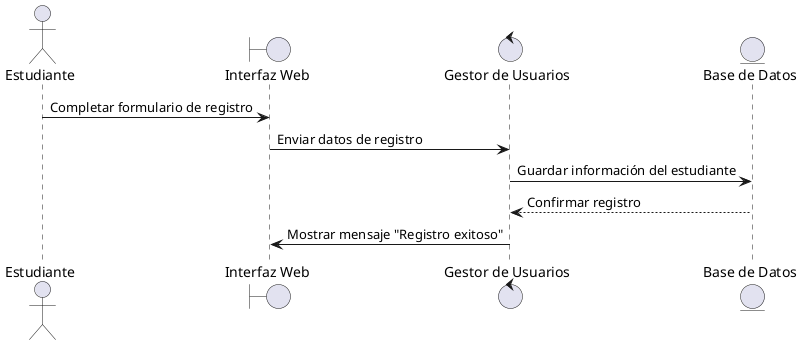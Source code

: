 @startuml 'Registro Plataforma'
actor Estudiante
boundary "Interfaz Web" as UI
control "Gestor de Usuarios" as GU
entity "Base de Datos" as DB

Estudiante -> UI: Completar formulario de registro
UI -> GU: Enviar datos de registro
GU -> DB: Guardar información del estudiante
DB --> GU: Confirmar registro
GU -> UI: Mostrar mensaje "Registro exitoso"

@enduml
